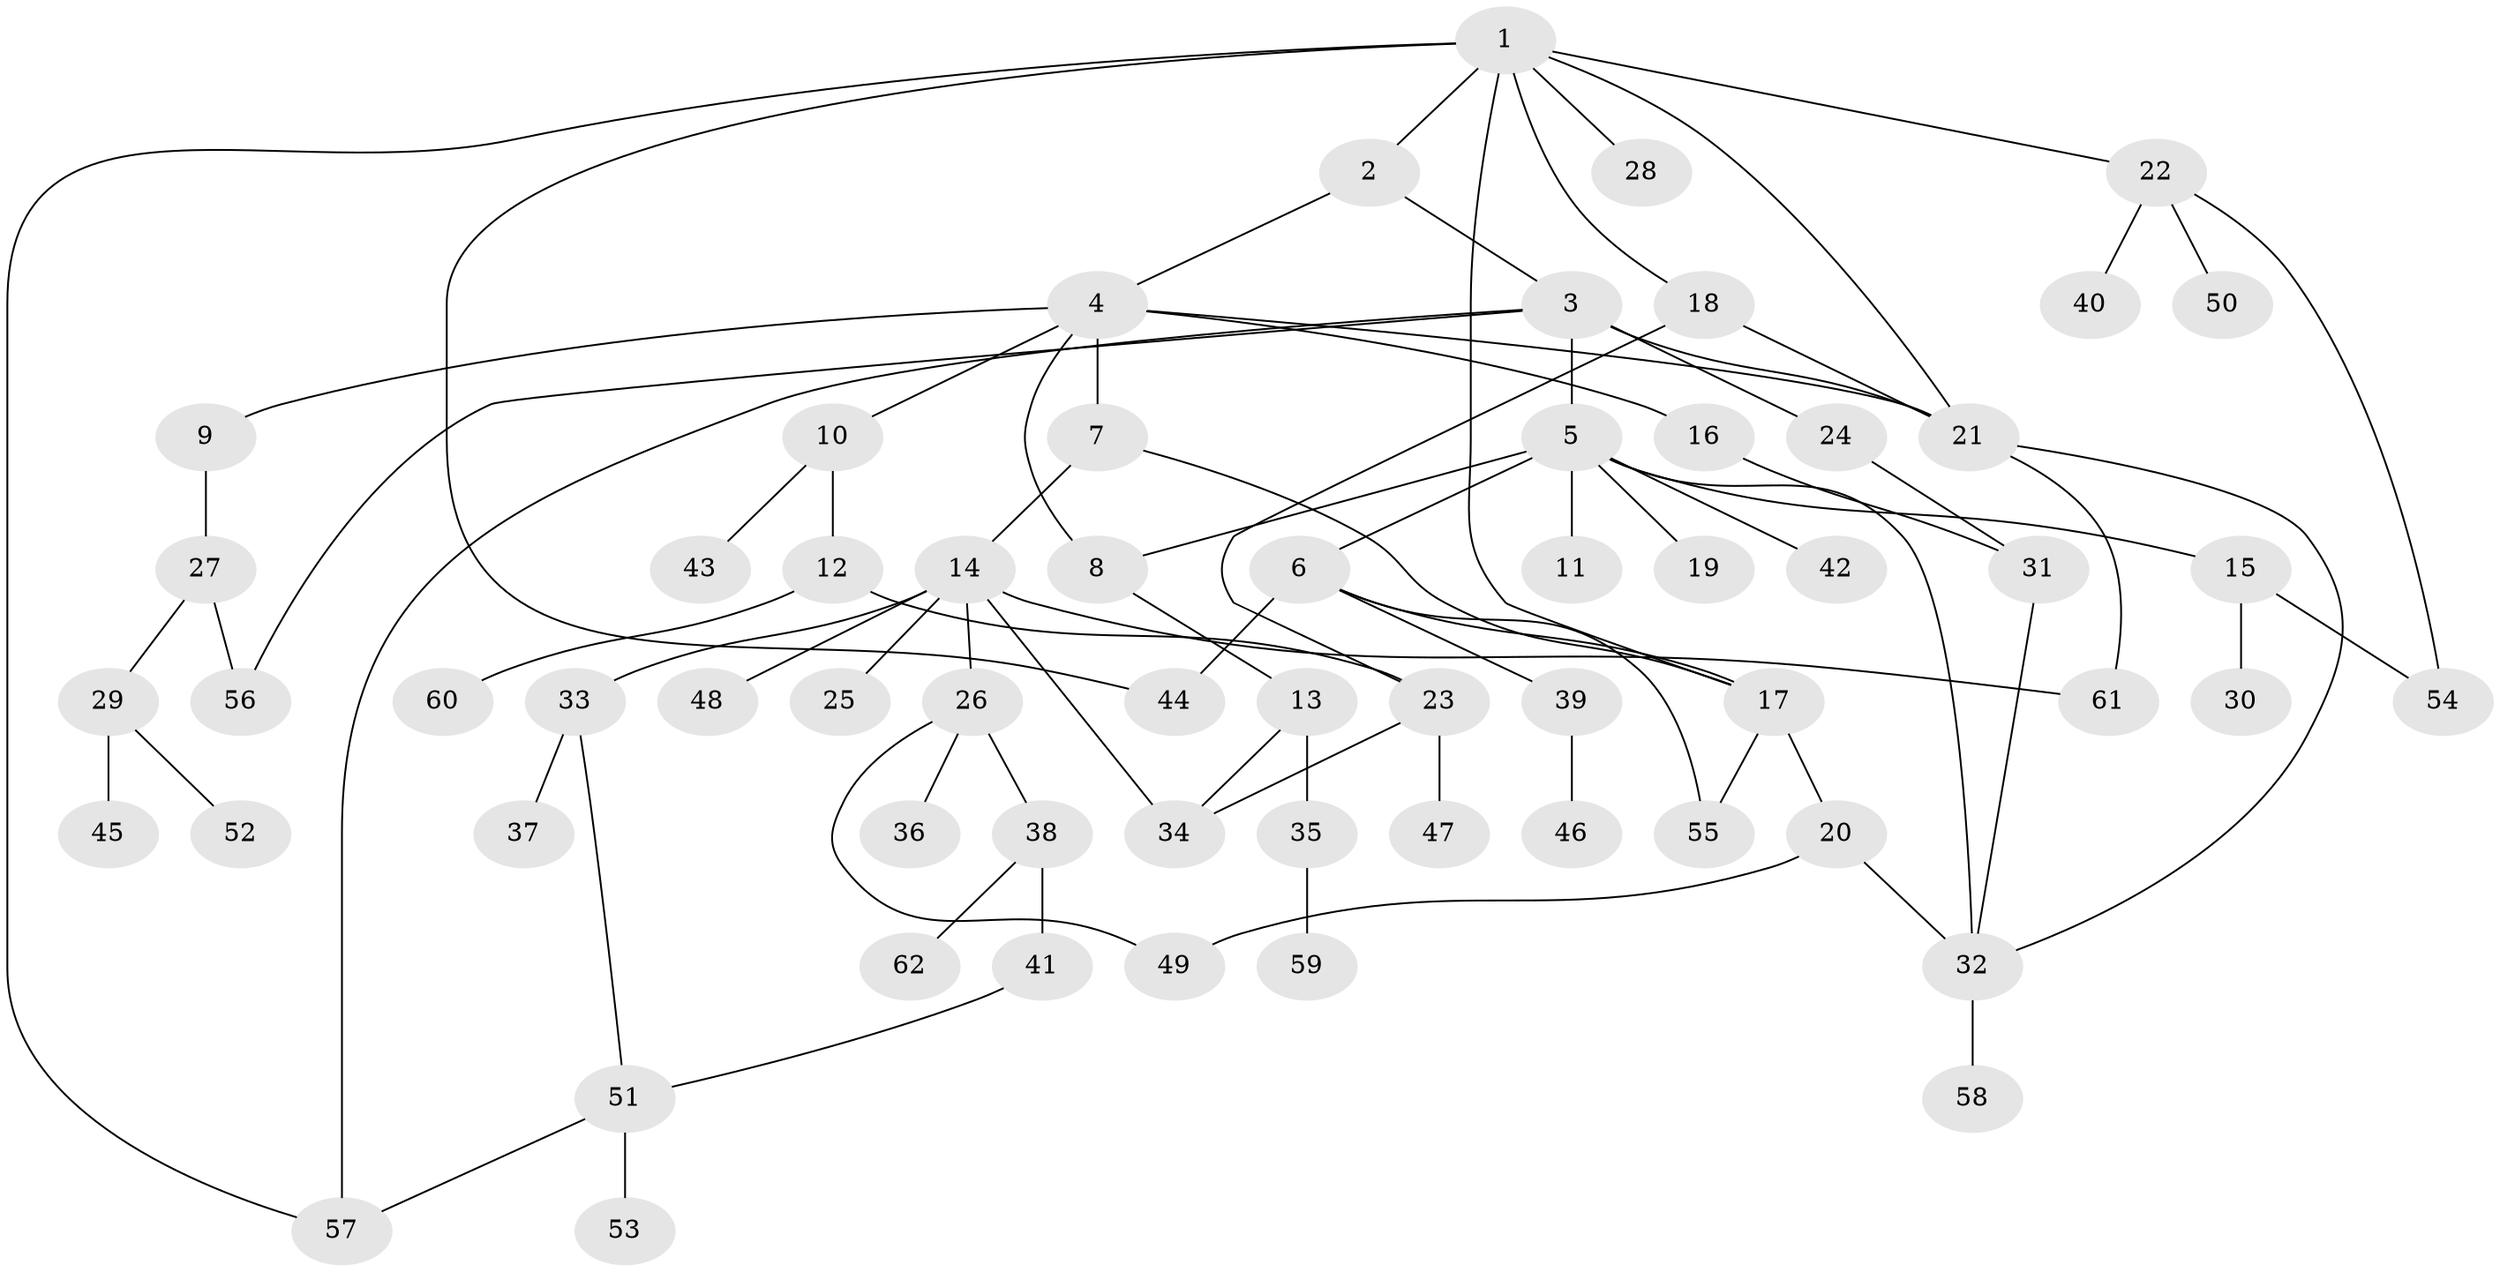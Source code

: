 // coarse degree distribution, {5: 0.2, 11: 0.04, 2: 0.4, 3: 0.2, 1: 0.12, 4: 0.04}
// Generated by graph-tools (version 1.1) at 2025/49/03/04/25 22:49:02]
// undirected, 62 vertices, 83 edges
graph export_dot {
  node [color=gray90,style=filled];
  1;
  2;
  3;
  4;
  5;
  6;
  7;
  8;
  9;
  10;
  11;
  12;
  13;
  14;
  15;
  16;
  17;
  18;
  19;
  20;
  21;
  22;
  23;
  24;
  25;
  26;
  27;
  28;
  29;
  30;
  31;
  32;
  33;
  34;
  35;
  36;
  37;
  38;
  39;
  40;
  41;
  42;
  43;
  44;
  45;
  46;
  47;
  48;
  49;
  50;
  51;
  52;
  53;
  54;
  55;
  56;
  57;
  58;
  59;
  60;
  61;
  62;
  1 -- 2;
  1 -- 17;
  1 -- 18;
  1 -- 22;
  1 -- 28;
  1 -- 21;
  1 -- 44;
  1 -- 57;
  2 -- 3;
  2 -- 4;
  3 -- 5;
  3 -- 21;
  3 -- 24;
  3 -- 56;
  3 -- 57;
  4 -- 7;
  4 -- 9;
  4 -- 10;
  4 -- 16;
  4 -- 8;
  4 -- 21;
  5 -- 6;
  5 -- 8;
  5 -- 11;
  5 -- 15;
  5 -- 19;
  5 -- 32;
  5 -- 42;
  6 -- 39;
  6 -- 44;
  6 -- 55;
  6 -- 17;
  7 -- 14;
  7 -- 17;
  8 -- 13;
  9 -- 27;
  10 -- 12;
  10 -- 43;
  12 -- 60;
  12 -- 23;
  13 -- 35;
  13 -- 34;
  14 -- 25;
  14 -- 26;
  14 -- 33;
  14 -- 34;
  14 -- 48;
  14 -- 61;
  15 -- 30;
  15 -- 54;
  16 -- 31;
  17 -- 20;
  17 -- 55;
  18 -- 23;
  18 -- 21;
  20 -- 49;
  20 -- 32;
  21 -- 32;
  21 -- 61;
  22 -- 40;
  22 -- 50;
  22 -- 54;
  23 -- 47;
  23 -- 34;
  24 -- 31;
  26 -- 36;
  26 -- 38;
  26 -- 49;
  27 -- 29;
  27 -- 56;
  29 -- 45;
  29 -- 52;
  31 -- 32;
  32 -- 58;
  33 -- 37;
  33 -- 51;
  35 -- 59;
  38 -- 41;
  38 -- 62;
  39 -- 46;
  41 -- 51;
  51 -- 53;
  51 -- 57;
}
